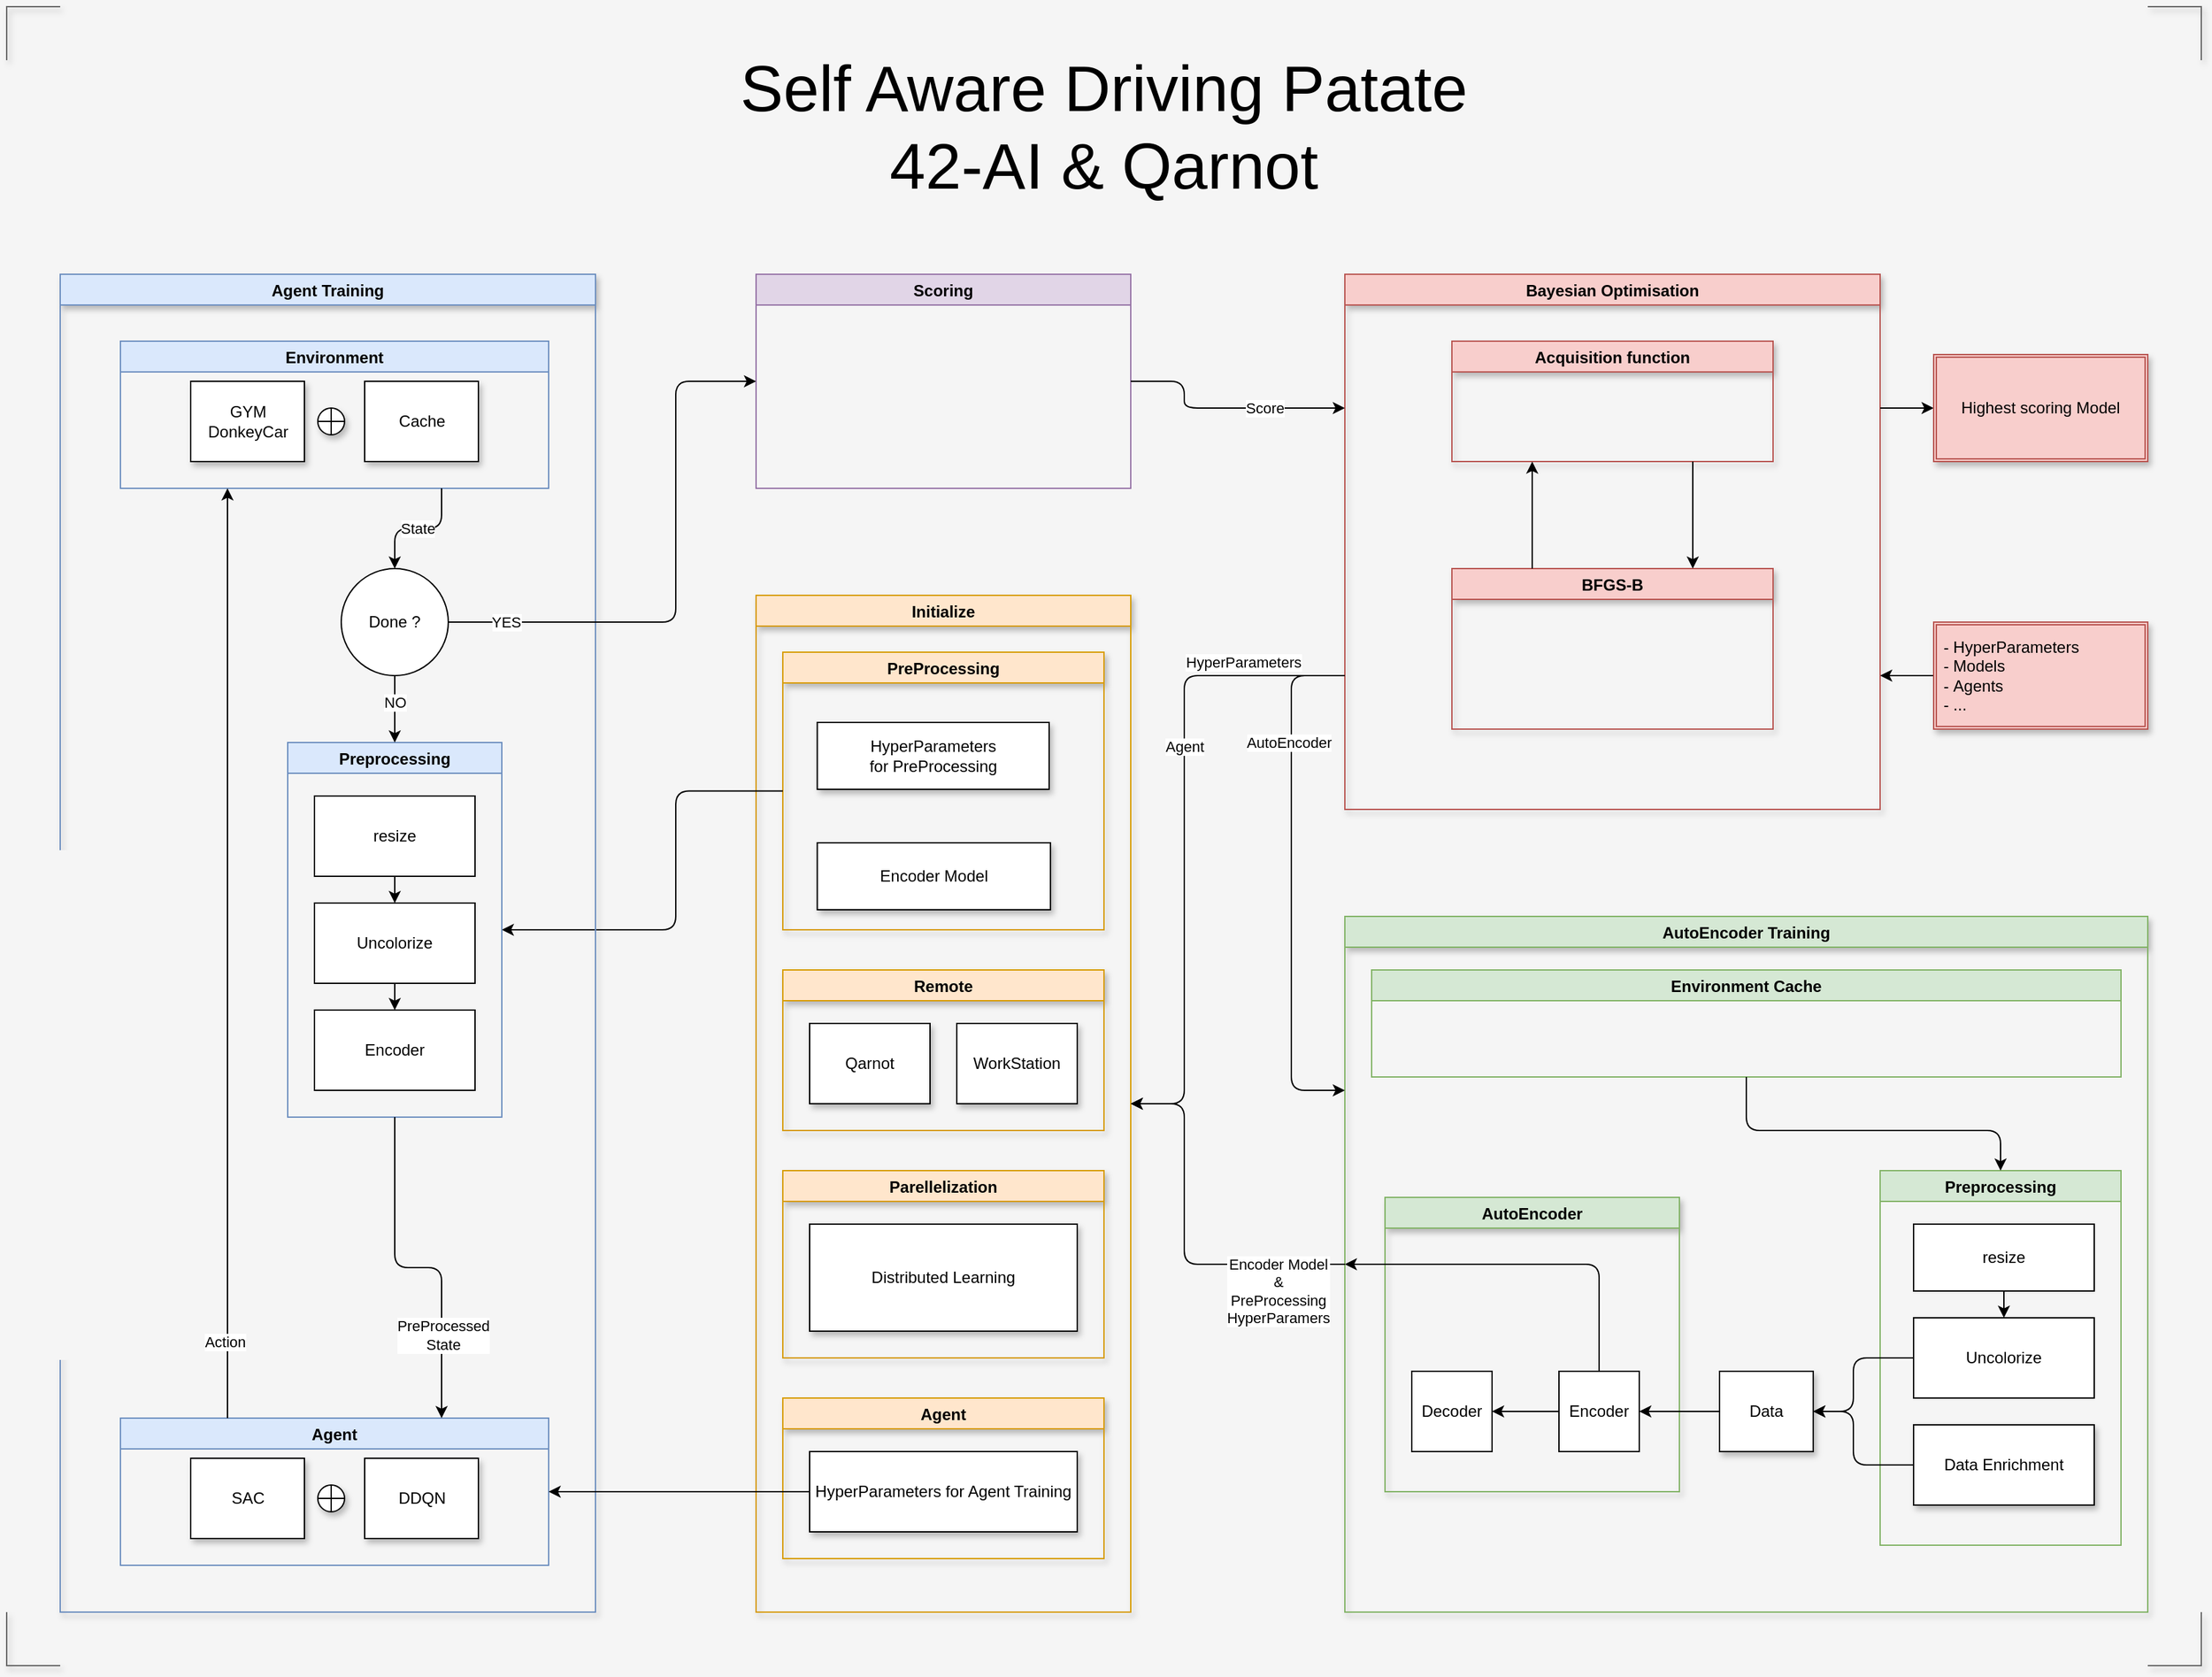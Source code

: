 <mxfile version="14.7.3" type="device"><diagram id="Vt_po9zPpvrKCUECStPM" name="Page-1"><mxGraphModel dx="3028" dy="1984" grid="1" gridSize="10" guides="1" tooltips="1" connect="1" arrows="1" fold="1" page="0" pageScale="1" pageWidth="1700" pageHeight="1100" background="#F5F5F5" math="0" shadow="0"><root><mxCell id="0"/><mxCell id="1" parent="0"/><mxCell id="XcpDKoMV5yxP9mTC_V1W-17" value="Scoring" style="swimlane;fillColor=#e1d5e7;strokeColor=#9673a6;" vertex="1" parent="1"><mxGeometry x="600" y="40" width="280" height="160" as="geometry"/></mxCell><mxCell id="XcpDKoMV5yxP9mTC_V1W-25" value="Initialize" style="swimlane;shadow=1;fillColor=#ffe6cc;strokeColor=#d79b00;" vertex="1" parent="1"><mxGeometry x="600" y="280" width="280" height="760" as="geometry"/></mxCell><mxCell id="XcpDKoMV5yxP9mTC_V1W-26" value="Agent" style="swimlane;shadow=1;fillColor=#ffe6cc;strokeColor=#d79b00;" vertex="1" parent="XcpDKoMV5yxP9mTC_V1W-25"><mxGeometry x="20" y="600" width="240" height="120" as="geometry"/></mxCell><mxCell id="XcpDKoMV5yxP9mTC_V1W-43" value="&lt;span&gt;HyperParameters for Agent Training&lt;/span&gt;" style="whiteSpace=wrap;html=1;shadow=1;" vertex="1" parent="XcpDKoMV5yxP9mTC_V1W-26"><mxGeometry x="20" y="40" width="200" height="60" as="geometry"/></mxCell><mxCell id="XcpDKoMV5yxP9mTC_V1W-28" value="PreProcessing" style="swimlane;shadow=1;fillColor=#ffe6cc;strokeColor=#d79b00;" vertex="1" parent="XcpDKoMV5yxP9mTC_V1W-25"><mxGeometry x="20" y="42.5" width="240" height="207.5" as="geometry"/></mxCell><mxCell id="XcpDKoMV5yxP9mTC_V1W-39" value="&lt;span&gt;HyperParameters&lt;br&gt;for PreProcessing&lt;/span&gt;" style="whiteSpace=wrap;html=1;shadow=1;" vertex="1" parent="XcpDKoMV5yxP9mTC_V1W-28"><mxGeometry x="25.75" y="52.5" width="173.25" height="50" as="geometry"/></mxCell><mxCell id="XcpDKoMV5yxP9mTC_V1W-40" value="Encoder Model" style="whiteSpace=wrap;html=1;shadow=1;" vertex="1" parent="XcpDKoMV5yxP9mTC_V1W-28"><mxGeometry x="25.75" y="142.5" width="174.25" height="50" as="geometry"/></mxCell><mxCell id="XcpDKoMV5yxP9mTC_V1W-132" value="Remote" style="swimlane;shadow=1;fillColor=#ffe6cc;strokeColor=#d79b00;" vertex="1" parent="XcpDKoMV5yxP9mTC_V1W-25"><mxGeometry x="20" y="280" width="240" height="120" as="geometry"/></mxCell><mxCell id="XcpDKoMV5yxP9mTC_V1W-133" value="&lt;span&gt;Qarnot&lt;/span&gt;" style="whiteSpace=wrap;html=1;shadow=1;" vertex="1" parent="XcpDKoMV5yxP9mTC_V1W-132"><mxGeometry x="20" y="40" width="90" height="60" as="geometry"/></mxCell><mxCell id="XcpDKoMV5yxP9mTC_V1W-137" value="&lt;span&gt;WorkStation&lt;/span&gt;" style="whiteSpace=wrap;html=1;shadow=1;" vertex="1" parent="XcpDKoMV5yxP9mTC_V1W-132"><mxGeometry x="130" y="40" width="90" height="60" as="geometry"/></mxCell><mxCell id="XcpDKoMV5yxP9mTC_V1W-134" value="Parellelization" style="swimlane;shadow=1;fillColor=#ffe6cc;strokeColor=#d79b00;" vertex="1" parent="XcpDKoMV5yxP9mTC_V1W-25"><mxGeometry x="20" y="430" width="240" height="140" as="geometry"/></mxCell><mxCell id="XcpDKoMV5yxP9mTC_V1W-135" value="&lt;span&gt;Distributed Learning&lt;/span&gt;" style="whiteSpace=wrap;html=1;shadow=1;" vertex="1" parent="XcpDKoMV5yxP9mTC_V1W-134"><mxGeometry x="20" y="40" width="200" height="80" as="geometry"/></mxCell><mxCell id="XcpDKoMV5yxP9mTC_V1W-32" value="" style="edgeStyle=elbowEdgeStyle;elbow=horizontal;endArrow=classic;html=1;exitX=0;exitY=0.5;exitDx=0;exitDy=0;entryX=1;entryY=0.5;entryDx=0;entryDy=0;" edge="1" parent="1" source="XcpDKoMV5yxP9mTC_V1W-28" target="XcpDKoMV5yxP9mTC_V1W-1"><mxGeometry width="50" height="50" relative="1" as="geometry"><mxPoint x="540" y="450" as="sourcePoint"/><mxPoint x="590" y="400" as="targetPoint"/><Array as="points"><mxPoint x="540" y="510"/></Array></mxGeometry></mxCell><mxCell id="XcpDKoMV5yxP9mTC_V1W-44" value="Bayesian Optimisation" style="swimlane;shadow=1;fillColor=#f8cecc;strokeColor=#b85450;" vertex="1" parent="1"><mxGeometry x="1040" y="40" width="400" height="400" as="geometry"/></mxCell><mxCell id="XcpDKoMV5yxP9mTC_V1W-45" value="Acquisition function" style="swimlane;shadow=1;fillColor=#f8cecc;strokeColor=#b85450;" vertex="1" parent="XcpDKoMV5yxP9mTC_V1W-44"><mxGeometry x="80" y="50" width="240" height="90" as="geometry"/></mxCell><mxCell id="XcpDKoMV5yxP9mTC_V1W-46" value="BFGS-B" style="swimlane;shadow=1;fillColor=#f8cecc;strokeColor=#b85450;" vertex="1" parent="XcpDKoMV5yxP9mTC_V1W-44"><mxGeometry x="80" y="220" width="240" height="120" as="geometry"/></mxCell><mxCell id="XcpDKoMV5yxP9mTC_V1W-47" value="" style="endArrow=classic;html=1;exitX=0.25;exitY=0;exitDx=0;exitDy=0;entryX=0.25;entryY=1;entryDx=0;entryDy=0;" edge="1" parent="XcpDKoMV5yxP9mTC_V1W-44" source="XcpDKoMV5yxP9mTC_V1W-46" target="XcpDKoMV5yxP9mTC_V1W-45"><mxGeometry width="50" height="50" relative="1" as="geometry"><mxPoint x="-60" y="370" as="sourcePoint"/><mxPoint x="-10" y="320" as="targetPoint"/></mxGeometry></mxCell><mxCell id="XcpDKoMV5yxP9mTC_V1W-48" value="" style="endArrow=classic;html=1;exitX=0.75;exitY=1;exitDx=0;exitDy=0;entryX=0.75;entryY=0;entryDx=0;entryDy=0;" edge="1" parent="XcpDKoMV5yxP9mTC_V1W-44" source="XcpDKoMV5yxP9mTC_V1W-45" target="XcpDKoMV5yxP9mTC_V1W-46"><mxGeometry width="50" height="50" relative="1" as="geometry"><mxPoint x="-60" y="370" as="sourcePoint"/><mxPoint x="-10" y="320" as="targetPoint"/></mxGeometry></mxCell><mxCell id="XcpDKoMV5yxP9mTC_V1W-50" value="" style="edgeStyle=elbowEdgeStyle;elbow=horizontal;endArrow=classic;html=1;entryX=1;entryY=0.5;entryDx=0;entryDy=0;exitX=0;exitY=0.75;exitDx=0;exitDy=0;" edge="1" parent="1" source="XcpDKoMV5yxP9mTC_V1W-44" target="XcpDKoMV5yxP9mTC_V1W-25"><mxGeometry width="50" height="50" relative="1" as="geometry"><mxPoint x="1000" y="380" as="sourcePoint"/><mxPoint x="960" y="340" as="targetPoint"/><Array as="points"><mxPoint x="920" y="540"/></Array></mxGeometry></mxCell><mxCell id="XcpDKoMV5yxP9mTC_V1W-92" value="HyperParameters" style="edgeLabel;html=1;align=center;verticalAlign=middle;resizable=0;points=[];" vertex="1" connectable="0" parent="XcpDKoMV5yxP9mTC_V1W-50"><mxGeometry x="-0.71" relative="1" as="geometry"><mxPoint x="-7" y="-10" as="offset"/></mxGeometry></mxCell><mxCell id="XcpDKoMV5yxP9mTC_V1W-99" value="Agent" style="edgeLabel;html=1;align=center;verticalAlign=middle;resizable=0;points=[];" vertex="1" connectable="0" parent="XcpDKoMV5yxP9mTC_V1W-50"><mxGeometry x="-0.45" y="-3" relative="1" as="geometry"><mxPoint x="3" y="41" as="offset"/></mxGeometry></mxCell><mxCell id="XcpDKoMV5yxP9mTC_V1W-51" value="" style="edgeStyle=elbowEdgeStyle;elbow=horizontal;endArrow=classic;html=1;exitX=1;exitY=0.5;exitDx=0;exitDy=0;entryX=0;entryY=0.25;entryDx=0;entryDy=0;" edge="1" parent="1" source="XcpDKoMV5yxP9mTC_V1W-17" target="XcpDKoMV5yxP9mTC_V1W-44"><mxGeometry width="50" height="50" relative="1" as="geometry"><mxPoint x="980" y="530" as="sourcePoint"/><mxPoint x="990" y="200" as="targetPoint"/><Array as="points"><mxPoint x="920" y="150"/><mxPoint x="920" y="160"/></Array></mxGeometry></mxCell><mxCell id="XcpDKoMV5yxP9mTC_V1W-91" value="Score" style="edgeLabel;html=1;align=center;verticalAlign=middle;resizable=0;points=[];" vertex="1" connectable="0" parent="XcpDKoMV5yxP9mTC_V1W-51"><mxGeometry x="0.667" y="2" relative="1" as="geometry"><mxPoint x="-30" y="2" as="offset"/></mxGeometry></mxCell><mxCell id="XcpDKoMV5yxP9mTC_V1W-53" value="" style="endArrow=classic;html=1;entryX=1;entryY=0.75;entryDx=0;entryDy=0;exitX=0;exitY=0.5;exitDx=0;exitDy=0;" edge="1" parent="1" source="XcpDKoMV5yxP9mTC_V1W-57" target="XcpDKoMV5yxP9mTC_V1W-44"><mxGeometry width="50" height="50" relative="1" as="geometry"><mxPoint x="1490" y="420" as="sourcePoint"/><mxPoint x="1430" y="519.66" as="targetPoint"/></mxGeometry></mxCell><mxCell id="XcpDKoMV5yxP9mTC_V1W-55" value="" style="endArrow=classic;html=1;exitX=1;exitY=0.25;exitDx=0;exitDy=0;entryX=0;entryY=0.5;entryDx=0;entryDy=0;" edge="1" parent="1" source="XcpDKoMV5yxP9mTC_V1W-44" target="XcpDKoMV5yxP9mTC_V1W-56"><mxGeometry width="50" height="50" relative="1" as="geometry"><mxPoint x="980" y="510" as="sourcePoint"/><mxPoint x="1520" y="390" as="targetPoint"/></mxGeometry></mxCell><mxCell id="XcpDKoMV5yxP9mTC_V1W-56" value="Highest scoring Model" style="shape=ext;double=1;whiteSpace=wrap;html=1;shadow=1;fillColor=#f8cecc;strokeColor=#b85450;" vertex="1" parent="1"><mxGeometry x="1480" y="100" width="160" height="80" as="geometry"/></mxCell><mxCell id="XcpDKoMV5yxP9mTC_V1W-57" value="&lt;span&gt;&amp;nbsp;- HyperParameters&lt;/span&gt;&lt;br&gt;&lt;span&gt;&amp;nbsp;-&amp;nbsp;Models&lt;/span&gt;&lt;br&gt;&lt;span&gt;&amp;nbsp;-&amp;nbsp;Agents&lt;/span&gt;&lt;br&gt;&lt;span&gt;&amp;nbsp;- ...&lt;/span&gt;" style="shape=ext;double=1;whiteSpace=wrap;html=1;shadow=1;align=left;fillColor=#f8cecc;strokeColor=#b85450;" vertex="1" parent="1"><mxGeometry x="1480" y="300" width="160" height="80" as="geometry"/></mxCell><mxCell id="XcpDKoMV5yxP9mTC_V1W-58" value="Agent Training" style="swimlane;shadow=1;fillColor=#DAE8FC;strokeColor=#6c8ebf;" vertex="1" parent="1"><mxGeometry x="80" y="40" width="400" height="1000" as="geometry"/></mxCell><mxCell id="XcpDKoMV5yxP9mTC_V1W-10" value="Environment" style="swimlane;fillColor=#dae8fc;strokeColor=#6c8ebf;" vertex="1" parent="XcpDKoMV5yxP9mTC_V1W-58"><mxGeometry x="45" y="50" width="320" height="110" as="geometry"/></mxCell><mxCell id="XcpDKoMV5yxP9mTC_V1W-114" value="Cache" style="whiteSpace=wrap;html=1;shadow=1;" vertex="1" parent="XcpDKoMV5yxP9mTC_V1W-10"><mxGeometry x="182.5" y="30" width="85" height="60" as="geometry"/></mxCell><mxCell id="XcpDKoMV5yxP9mTC_V1W-116" value="GYM&lt;br&gt;DonkeyCar" style="whiteSpace=wrap;html=1;shadow=1;" vertex="1" parent="XcpDKoMV5yxP9mTC_V1W-10"><mxGeometry x="52.5" y="30" width="85" height="60" as="geometry"/></mxCell><mxCell id="XcpDKoMV5yxP9mTC_V1W-118" value="" style="shape=orEllipse;perimeter=ellipsePerimeter;whiteSpace=wrap;html=1;backgroundOutline=1;shadow=1;" vertex="1" parent="XcpDKoMV5yxP9mTC_V1W-10"><mxGeometry x="147.5" y="50" width="20" height="20" as="geometry"/></mxCell><mxCell id="XcpDKoMV5yxP9mTC_V1W-1" value="Preprocessing" style="swimlane;fillColor=#dae8fc;strokeColor=#6c8ebf;" vertex="1" parent="XcpDKoMV5yxP9mTC_V1W-58"><mxGeometry x="170" y="350" width="160" height="280" as="geometry"/></mxCell><mxCell id="XcpDKoMV5yxP9mTC_V1W-3" value="Encoder" style="whiteSpace=wrap;html=1;" vertex="1" parent="XcpDKoMV5yxP9mTC_V1W-1"><mxGeometry x="20" y="200" width="120" height="60" as="geometry"/></mxCell><mxCell id="XcpDKoMV5yxP9mTC_V1W-2" value="resize" style="whiteSpace=wrap;html=1;" vertex="1" parent="XcpDKoMV5yxP9mTC_V1W-1"><mxGeometry x="20" y="40" width="120" height="60" as="geometry"/></mxCell><mxCell id="XcpDKoMV5yxP9mTC_V1W-4" value="Uncolorize" style="whiteSpace=wrap;html=1;" vertex="1" parent="XcpDKoMV5yxP9mTC_V1W-1"><mxGeometry x="20" y="120" width="120" height="60" as="geometry"/></mxCell><mxCell id="XcpDKoMV5yxP9mTC_V1W-5" value="" style="endArrow=classic;html=1;exitX=0.5;exitY=1;exitDx=0;exitDy=0;entryX=0.5;entryY=0;entryDx=0;entryDy=0;" edge="1" parent="XcpDKoMV5yxP9mTC_V1W-1" source="XcpDKoMV5yxP9mTC_V1W-2" target="XcpDKoMV5yxP9mTC_V1W-4"><mxGeometry width="50" height="50" relative="1" as="geometry"><mxPoint x="290" y="50" as="sourcePoint"/><mxPoint x="340" as="targetPoint"/></mxGeometry></mxCell><mxCell id="XcpDKoMV5yxP9mTC_V1W-6" value="" style="endArrow=classic;html=1;exitX=0.5;exitY=1;exitDx=0;exitDy=0;entryX=0.5;entryY=0;entryDx=0;entryDy=0;" edge="1" parent="XcpDKoMV5yxP9mTC_V1W-1" source="XcpDKoMV5yxP9mTC_V1W-4" target="XcpDKoMV5yxP9mTC_V1W-3"><mxGeometry width="50" height="50" relative="1" as="geometry"><mxPoint x="290" y="50" as="sourcePoint"/><mxPoint x="340" as="targetPoint"/></mxGeometry></mxCell><mxCell id="XcpDKoMV5yxP9mTC_V1W-12" value="Done ?" style="ellipse;whiteSpace=wrap;html=1;aspect=fixed;" vertex="1" parent="XcpDKoMV5yxP9mTC_V1W-58"><mxGeometry x="210" y="220" width="80" height="80" as="geometry"/></mxCell><mxCell id="XcpDKoMV5yxP9mTC_V1W-13" value="" style="endArrow=classic;html=1;exitX=0.5;exitY=1;exitDx=0;exitDy=0;entryX=0.5;entryY=0;entryDx=0;entryDy=0;" edge="1" parent="XcpDKoMV5yxP9mTC_V1W-58" source="XcpDKoMV5yxP9mTC_V1W-12" target="XcpDKoMV5yxP9mTC_V1W-1"><mxGeometry width="50" height="50" relative="1" as="geometry"><mxPoint x="390" y="460" as="sourcePoint"/><mxPoint x="440" y="410" as="targetPoint"/></mxGeometry></mxCell><mxCell id="XcpDKoMV5yxP9mTC_V1W-14" value="NO" style="edgeLabel;html=1;align=center;verticalAlign=middle;resizable=0;points=[];" vertex="1" connectable="0" parent="XcpDKoMV5yxP9mTC_V1W-13"><mxGeometry x="-0.441" y="1" relative="1" as="geometry"><mxPoint x="-1" y="6" as="offset"/></mxGeometry></mxCell><mxCell id="XcpDKoMV5yxP9mTC_V1W-112" value="" style="edgeStyle=elbowEdgeStyle;elbow=vertical;endArrow=classic;html=1;exitX=0.75;exitY=1;exitDx=0;exitDy=0;entryX=0.5;entryY=0;entryDx=0;entryDy=0;" edge="1" parent="XcpDKoMV5yxP9mTC_V1W-58" source="XcpDKoMV5yxP9mTC_V1W-10" target="XcpDKoMV5yxP9mTC_V1W-12"><mxGeometry width="50" height="50" relative="1" as="geometry"><mxPoint x="750" y="510" as="sourcePoint"/><mxPoint x="280" y="200" as="targetPoint"/></mxGeometry></mxCell><mxCell id="XcpDKoMV5yxP9mTC_V1W-138" value="State" style="edgeLabel;html=1;align=center;verticalAlign=middle;resizable=0;points=[];" vertex="1" connectable="0" parent="XcpDKoMV5yxP9mTC_V1W-112"><mxGeometry x="-0.2" y="2" relative="1" as="geometry"><mxPoint x="-10" y="-2" as="offset"/></mxGeometry></mxCell><mxCell id="XcpDKoMV5yxP9mTC_V1W-7" value="Agent" style="swimlane;fillColor=#dae8fc;strokeColor=#6c8ebf;" vertex="1" parent="XcpDKoMV5yxP9mTC_V1W-58"><mxGeometry x="45" y="855" width="320" height="110" as="geometry"/></mxCell><mxCell id="XcpDKoMV5yxP9mTC_V1W-119" value="DDQN" style="whiteSpace=wrap;html=1;shadow=1;" vertex="1" parent="XcpDKoMV5yxP9mTC_V1W-7"><mxGeometry x="182.5" y="30" width="85" height="60" as="geometry"/></mxCell><mxCell id="XcpDKoMV5yxP9mTC_V1W-120" value="SAC" style="whiteSpace=wrap;html=1;shadow=1;" vertex="1" parent="XcpDKoMV5yxP9mTC_V1W-7"><mxGeometry x="52.5" y="30" width="85" height="60" as="geometry"/></mxCell><mxCell id="XcpDKoMV5yxP9mTC_V1W-121" value="" style="shape=orEllipse;perimeter=ellipsePerimeter;whiteSpace=wrap;html=1;backgroundOutline=1;shadow=1;" vertex="1" parent="XcpDKoMV5yxP9mTC_V1W-7"><mxGeometry x="147.5" y="50" width="20" height="20" as="geometry"/></mxCell><mxCell id="XcpDKoMV5yxP9mTC_V1W-22" value="" style="endArrow=classic;html=1;exitX=0.25;exitY=0;exitDx=0;exitDy=0;entryX=0.25;entryY=1;entryDx=0;entryDy=0;" edge="1" parent="XcpDKoMV5yxP9mTC_V1W-58" source="XcpDKoMV5yxP9mTC_V1W-7" target="XcpDKoMV5yxP9mTC_V1W-10"><mxGeometry width="50" height="50" relative="1" as="geometry"><mxPoint x="390" y="400" as="sourcePoint"/><mxPoint x="110" y="250" as="targetPoint"/></mxGeometry></mxCell><mxCell id="XcpDKoMV5yxP9mTC_V1W-23" value="Action" style="edgeLabel;html=1;align=center;verticalAlign=middle;resizable=0;points=[];" vertex="1" connectable="0" parent="XcpDKoMV5yxP9mTC_V1W-22"><mxGeometry x="-0.836" y="2" relative="1" as="geometry"><mxPoint as="offset"/></mxGeometry></mxCell><mxCell id="XcpDKoMV5yxP9mTC_V1W-110" value="" style="edgeStyle=elbowEdgeStyle;elbow=vertical;endArrow=classic;html=1;exitX=0.5;exitY=1;exitDx=0;exitDy=0;entryX=0.75;entryY=0;entryDx=0;entryDy=0;" edge="1" parent="XcpDKoMV5yxP9mTC_V1W-58" source="XcpDKoMV5yxP9mTC_V1W-1" target="XcpDKoMV5yxP9mTC_V1W-7"><mxGeometry width="50" height="50" relative="1" as="geometry"><mxPoint x="750" y="500" as="sourcePoint"/><mxPoint x="800" y="450" as="targetPoint"/></mxGeometry></mxCell><mxCell id="XcpDKoMV5yxP9mTC_V1W-129" value="PreProcessed&lt;br&gt;State" style="edgeLabel;html=1;align=center;verticalAlign=middle;resizable=0;points=[];" vertex="1" connectable="0" parent="XcpDKoMV5yxP9mTC_V1W-110"><mxGeometry x="0.521" y="1" relative="1" as="geometry"><mxPoint as="offset"/></mxGeometry></mxCell><mxCell id="XcpDKoMV5yxP9mTC_V1W-60" value="AutoEncoder Training" style="swimlane;shadow=1;fillColor=#d5e8d4;strokeColor=#82b366;" vertex="1" parent="1"><mxGeometry x="1040" y="520" width="600" height="520" as="geometry"/></mxCell><mxCell id="XcpDKoMV5yxP9mTC_V1W-61" value="Environment Cache" style="swimlane;fillColor=#d5e8d4;strokeColor=#82b366;" vertex="1" parent="XcpDKoMV5yxP9mTC_V1W-60"><mxGeometry x="20" y="40" width="560" height="80" as="geometry"/></mxCell><mxCell id="XcpDKoMV5yxP9mTC_V1W-62" value="Preprocessing" style="swimlane;fillColor=#d5e8d4;strokeColor=#82b366;" vertex="1" parent="XcpDKoMV5yxP9mTC_V1W-60"><mxGeometry x="400" y="190" width="180" height="280" as="geometry"/></mxCell><mxCell id="XcpDKoMV5yxP9mTC_V1W-64" value="resize" style="whiteSpace=wrap;html=1;" vertex="1" parent="XcpDKoMV5yxP9mTC_V1W-62"><mxGeometry x="25" y="40" width="135" height="50" as="geometry"/></mxCell><mxCell id="XcpDKoMV5yxP9mTC_V1W-65" value="Uncolorize" style="whiteSpace=wrap;html=1;" vertex="1" parent="XcpDKoMV5yxP9mTC_V1W-62"><mxGeometry x="25" y="110" width="135" height="60" as="geometry"/></mxCell><mxCell id="XcpDKoMV5yxP9mTC_V1W-66" value="" style="endArrow=classic;html=1;entryX=0.5;entryY=0;entryDx=0;entryDy=0;exitX=0.5;exitY=1;exitDx=0;exitDy=0;" edge="1" parent="XcpDKoMV5yxP9mTC_V1W-62" source="XcpDKoMV5yxP9mTC_V1W-64" target="XcpDKoMV5yxP9mTC_V1W-65"><mxGeometry width="50" height="50" relative="1" as="geometry"><mxPoint x="80" y="110" as="sourcePoint"/><mxPoint x="340" y="-5" as="targetPoint"/></mxGeometry></mxCell><mxCell id="XcpDKoMV5yxP9mTC_V1W-103" value="Data Enrichment" style="whiteSpace=wrap;html=1;shadow=1;" vertex="1" parent="XcpDKoMV5yxP9mTC_V1W-62"><mxGeometry x="25" y="190" width="135" height="60" as="geometry"/></mxCell><mxCell id="XcpDKoMV5yxP9mTC_V1W-101" value="AutoEncoder" style="swimlane;shadow=1;fillColor=#d5e8d4;strokeColor=#82b366;" vertex="1" parent="XcpDKoMV5yxP9mTC_V1W-60"><mxGeometry x="30" y="210" width="220" height="220" as="geometry"/></mxCell><mxCell id="XcpDKoMV5yxP9mTC_V1W-83" value="Decoder" style="whiteSpace=wrap;html=1;" vertex="1" parent="XcpDKoMV5yxP9mTC_V1W-101"><mxGeometry x="20" y="130" width="60" height="60" as="geometry"/></mxCell><mxCell id="XcpDKoMV5yxP9mTC_V1W-63" value="Encoder" style="whiteSpace=wrap;html=1;" vertex="1" parent="XcpDKoMV5yxP9mTC_V1W-101"><mxGeometry x="130" y="130" width="60" height="60" as="geometry"/></mxCell><mxCell id="XcpDKoMV5yxP9mTC_V1W-84" value="" style="endArrow=classic;html=1;entryX=1;entryY=0.5;entryDx=0;entryDy=0;exitX=0;exitY=0.5;exitDx=0;exitDy=0;" edge="1" parent="XcpDKoMV5yxP9mTC_V1W-101" source="XcpDKoMV5yxP9mTC_V1W-63" target="XcpDKoMV5yxP9mTC_V1W-83"><mxGeometry width="50" height="50" relative="1" as="geometry"><mxPoint x="360" y="95" as="sourcePoint"/><mxPoint x="330" y="95" as="targetPoint"/></mxGeometry></mxCell><mxCell id="XcpDKoMV5yxP9mTC_V1W-104" value="Data" style="whiteSpace=wrap;html=1;shadow=1;" vertex="1" parent="XcpDKoMV5yxP9mTC_V1W-60"><mxGeometry x="280" y="340" width="70" height="60" as="geometry"/></mxCell><mxCell id="XcpDKoMV5yxP9mTC_V1W-106" value="" style="edgeStyle=elbowEdgeStyle;elbow=horizontal;endArrow=classic;html=1;exitX=0;exitY=0.5;exitDx=0;exitDy=0;entryX=1;entryY=0.5;entryDx=0;entryDy=0;" edge="1" parent="XcpDKoMV5yxP9mTC_V1W-60" source="XcpDKoMV5yxP9mTC_V1W-103" target="XcpDKoMV5yxP9mTC_V1W-104"><mxGeometry width="50" height="50" relative="1" as="geometry"><mxPoint x="-150" y="-20" as="sourcePoint"/><mxPoint x="-100" y="-70" as="targetPoint"/><Array as="points"><mxPoint x="380" y="370"/></Array></mxGeometry></mxCell><mxCell id="XcpDKoMV5yxP9mTC_V1W-105" value="" style="edgeStyle=elbowEdgeStyle;elbow=horizontal;endArrow=classic;html=1;exitX=0;exitY=0.5;exitDx=0;exitDy=0;entryX=1;entryY=0.5;entryDx=0;entryDy=0;" edge="1" parent="XcpDKoMV5yxP9mTC_V1W-60" source="XcpDKoMV5yxP9mTC_V1W-65" target="XcpDKoMV5yxP9mTC_V1W-104"><mxGeometry width="50" height="50" relative="1" as="geometry"><mxPoint x="-150" y="-20" as="sourcePoint"/><mxPoint x="-100" y="-70" as="targetPoint"/><Array as="points"><mxPoint x="380" y="350"/></Array></mxGeometry></mxCell><mxCell id="XcpDKoMV5yxP9mTC_V1W-107" value="" style="edgeStyle=elbowEdgeStyle;elbow=horizontal;endArrow=classic;html=1;exitX=0;exitY=0.5;exitDx=0;exitDy=0;entryX=1;entryY=0.5;entryDx=0;entryDy=0;" edge="1" parent="XcpDKoMV5yxP9mTC_V1W-60" source="XcpDKoMV5yxP9mTC_V1W-104" target="XcpDKoMV5yxP9mTC_V1W-63"><mxGeometry width="50" height="50" relative="1" as="geometry"><mxPoint x="-150" y="-20" as="sourcePoint"/><mxPoint x="-100" y="-70" as="targetPoint"/><Array as="points"><mxPoint x="250" y="370"/></Array></mxGeometry></mxCell><mxCell id="XcpDKoMV5yxP9mTC_V1W-109" value="" style="edgeStyle=elbowEdgeStyle;elbow=vertical;endArrow=classic;html=1;exitX=0.5;exitY=1;exitDx=0;exitDy=0;entryX=0.5;entryY=0;entryDx=0;entryDy=0;" edge="1" parent="XcpDKoMV5yxP9mTC_V1W-60" source="XcpDKoMV5yxP9mTC_V1W-61" target="XcpDKoMV5yxP9mTC_V1W-62"><mxGeometry width="50" height="50" relative="1" as="geometry"><mxPoint x="-150" y="-20" as="sourcePoint"/><mxPoint x="-100" y="-70" as="targetPoint"/><Array as="points"><mxPoint x="390" y="160"/></Array></mxGeometry></mxCell><mxCell id="XcpDKoMV5yxP9mTC_V1W-123" value="" style="edgeStyle=segmentEdgeStyle;endArrow=classic;html=1;exitX=0.5;exitY=0;exitDx=0;exitDy=0;entryX=0;entryY=0.5;entryDx=0;entryDy=0;" edge="1" parent="XcpDKoMV5yxP9mTC_V1W-60" source="XcpDKoMV5yxP9mTC_V1W-63" target="XcpDKoMV5yxP9mTC_V1W-60"><mxGeometry width="50" height="50" relative="1" as="geometry"><mxPoint x="-140" y="-20" as="sourcePoint"/><mxPoint x="-20" y="230" as="targetPoint"/><Array as="points"><mxPoint x="190" y="260"/></Array></mxGeometry></mxCell><mxCell id="XcpDKoMV5yxP9mTC_V1W-94" value="" style="edgeStyle=elbowEdgeStyle;elbow=horizontal;endArrow=classic;html=1;entryX=0;entryY=0.25;entryDx=0;entryDy=0;exitX=0;exitY=0.75;exitDx=0;exitDy=0;" edge="1" parent="1" source="XcpDKoMV5yxP9mTC_V1W-44" target="XcpDKoMV5yxP9mTC_V1W-60"><mxGeometry width="50" height="50" relative="1" as="geometry"><mxPoint x="1030" y="430" as="sourcePoint"/><mxPoint x="950" y="500" as="targetPoint"/><Array as="points"><mxPoint x="1000" y="440"/><mxPoint x="1010" y="560"/><mxPoint x="940" y="610"/></Array></mxGeometry></mxCell><mxCell id="XcpDKoMV5yxP9mTC_V1W-100" value="AutoEncoder" style="edgeLabel;html=1;align=center;verticalAlign=middle;resizable=0;points=[];" vertex="1" connectable="0" parent="XcpDKoMV5yxP9mTC_V1W-94"><mxGeometry x="-0.639" y="-2" relative="1" as="geometry"><mxPoint y="19" as="offset"/></mxGeometry></mxCell><mxCell id="XcpDKoMV5yxP9mTC_V1W-98" value="" style="edgeStyle=elbowEdgeStyle;elbow=horizontal;endArrow=classic;html=1;exitX=0;exitY=0.5;exitDx=0;exitDy=0;entryX=1;entryY=0.5;entryDx=0;entryDy=0;" edge="1" parent="1" source="XcpDKoMV5yxP9mTC_V1W-60" target="XcpDKoMV5yxP9mTC_V1W-25"><mxGeometry width="50" height="50" relative="1" as="geometry"><mxPoint x="900" y="550" as="sourcePoint"/><mxPoint x="950" y="500" as="targetPoint"/><Array as="points"><mxPoint x="920" y="740"/></Array></mxGeometry></mxCell><mxCell id="XcpDKoMV5yxP9mTC_V1W-125" value="Encoder Model&lt;br&gt;&amp;amp;&lt;br&gt;PreProcessing&lt;br&gt;HyperParamers" style="edgeLabel;html=1;align=center;verticalAlign=middle;resizable=0;points=[];" vertex="1" connectable="0" parent="XcpDKoMV5yxP9mTC_V1W-98"><mxGeometry x="-0.357" y="-3" relative="1" as="geometry"><mxPoint x="40" y="23" as="offset"/></mxGeometry></mxCell><mxCell id="XcpDKoMV5yxP9mTC_V1W-122" value="" style="edgeStyle=elbowEdgeStyle;elbow=horizontal;endArrow=classic;html=1;exitX=0;exitY=0.5;exitDx=0;exitDy=0;entryX=1;entryY=0.5;entryDx=0;entryDy=0;" edge="1" parent="1" source="XcpDKoMV5yxP9mTC_V1W-43" target="XcpDKoMV5yxP9mTC_V1W-7"><mxGeometry width="50" height="50" relative="1" as="geometry"><mxPoint x="900" y="550" as="sourcePoint"/><mxPoint x="950" y="500" as="targetPoint"/><Array as="points"><mxPoint x="540" y="920"/><mxPoint x="630" y="910"/></Array></mxGeometry></mxCell><mxCell id="XcpDKoMV5yxP9mTC_V1W-126" value="" style="edgeStyle=elbowEdgeStyle;elbow=horizontal;endArrow=classic;html=1;exitX=1;exitY=0.5;exitDx=0;exitDy=0;entryX=0;entryY=0.5;entryDx=0;entryDy=0;" edge="1" parent="1" source="XcpDKoMV5yxP9mTC_V1W-12" target="XcpDKoMV5yxP9mTC_V1W-17"><mxGeometry width="50" height="50" relative="1" as="geometry"><mxPoint x="900" y="550" as="sourcePoint"/><mxPoint x="950" y="500" as="targetPoint"/><Array as="points"><mxPoint x="540" y="230"/></Array></mxGeometry></mxCell><mxCell id="XcpDKoMV5yxP9mTC_V1W-128" value="YES" style="edgeLabel;html=1;align=center;verticalAlign=middle;resizable=0;points=[];" vertex="1" connectable="0" parent="XcpDKoMV5yxP9mTC_V1W-126"><mxGeometry x="-0.9" y="2" relative="1" as="geometry"><mxPoint x="22" y="2" as="offset"/></mxGeometry></mxCell><mxCell id="XcpDKoMV5yxP9mTC_V1W-140" value="&lt;font style=&quot;font-size: 48px&quot;&gt;Self Aware Driving Patate&lt;br&gt;42-AI &amp;amp; Qarnot&lt;/font&gt;" style="text;html=1;strokeColor=none;fillColor=none;align=center;verticalAlign=middle;whiteSpace=wrap;rounded=0;shadow=1;" vertex="1" parent="1"><mxGeometry x="80" y="-120" width="1560" height="100" as="geometry"/></mxCell><mxCell id="XcpDKoMV5yxP9mTC_V1W-141" value="" style="shape=corner;whiteSpace=wrap;html=1;shadow=1;fillColor=#f5f5f5;strokeColor=#666666;fontColor=#333333;dx=0;dy=0;" vertex="1" parent="1"><mxGeometry x="40" y="-160" width="40" height="40" as="geometry"/></mxCell><mxCell id="XcpDKoMV5yxP9mTC_V1W-142" value="" style="shape=corner;whiteSpace=wrap;html=1;shadow=1;fillColor=#f5f5f5;strokeColor=#666666;fontColor=#333333;dx=0;dy=0;rotation=-180;" vertex="1" parent="1"><mxGeometry x="1640" y="1040" width="40" height="40" as="geometry"/></mxCell><mxCell id="XcpDKoMV5yxP9mTC_V1W-143" value="" style="shape=corner;whiteSpace=wrap;html=1;shadow=1;fillColor=#f5f5f5;strokeColor=#666666;fontColor=#333333;dx=0;dy=0;rotation=-90;" vertex="1" parent="1"><mxGeometry x="40" y="1040" width="40" height="40" as="geometry"/></mxCell><mxCell id="XcpDKoMV5yxP9mTC_V1W-144" value="" style="shape=corner;whiteSpace=wrap;html=1;shadow=1;fillColor=#f5f5f5;strokeColor=#666666;fontColor=#333333;dx=0;dy=0;rotation=90;" vertex="1" parent="1"><mxGeometry x="1640" y="-160" width="40" height="40" as="geometry"/></mxCell></root></mxGraphModel></diagram></mxfile>